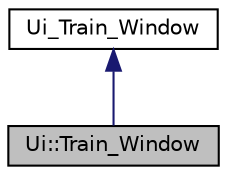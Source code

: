 digraph "Ui::Train_Window"
{
  edge [fontname="Helvetica",fontsize="10",labelfontname="Helvetica",labelfontsize="10"];
  node [fontname="Helvetica",fontsize="10",shape=record];
  Node2 [label="Ui::Train_Window",height=0.2,width=0.4,color="black", fillcolor="grey75", style="filled", fontcolor="black"];
  Node3 -> Node2 [dir="back",color="midnightblue",fontsize="10",style="solid"];
  Node3 [label="Ui_Train_Window",height=0.2,width=0.4,color="black", fillcolor="white", style="filled",URL="$class_ui___train___window.html"];
}
